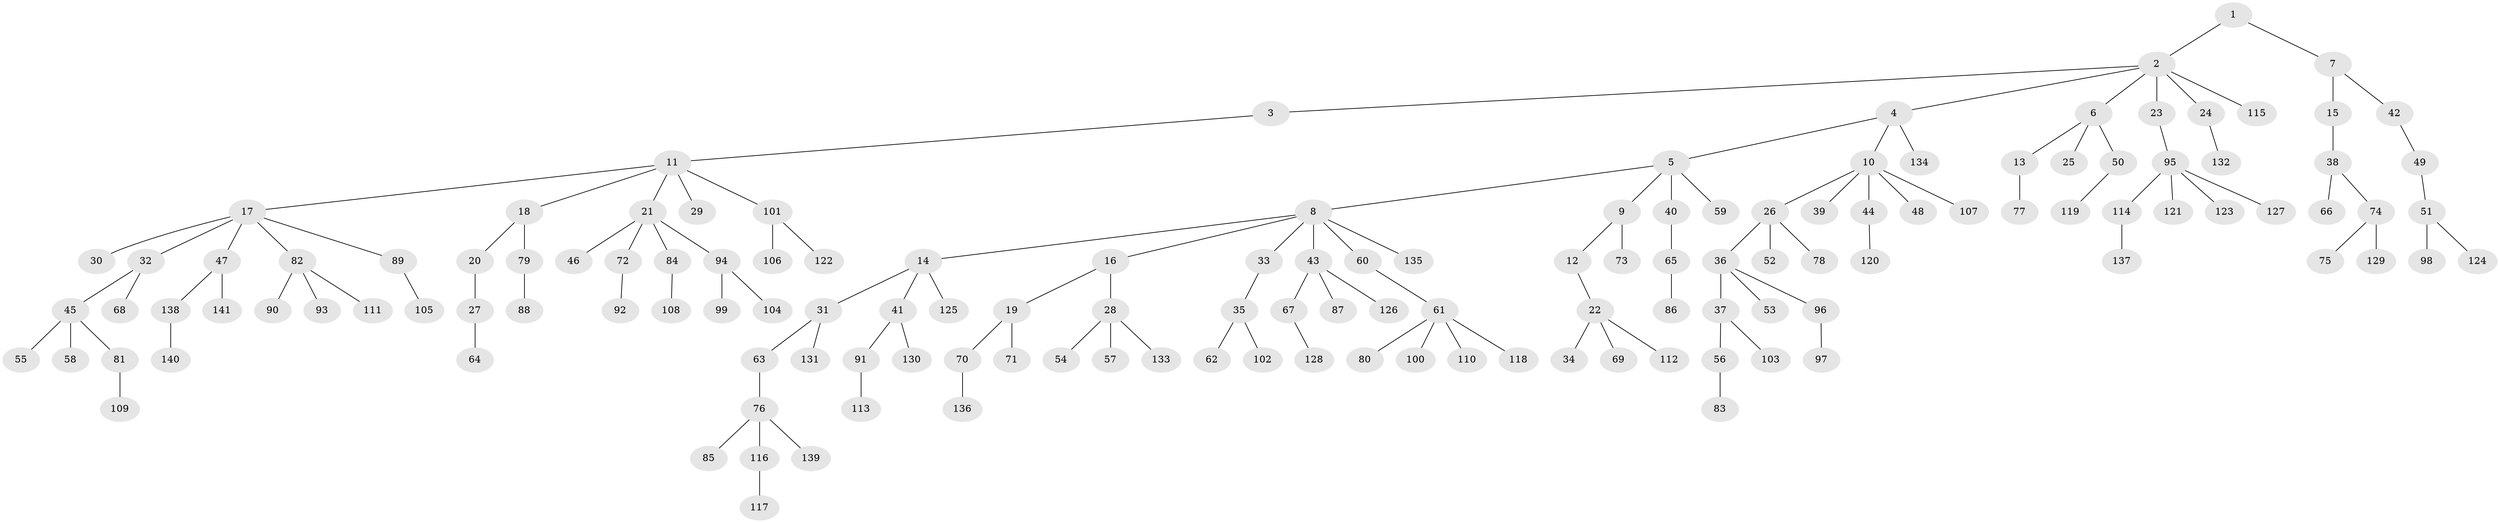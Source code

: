 // Generated by graph-tools (version 1.1) at 2025/26/03/09/25 03:26:26]
// undirected, 141 vertices, 140 edges
graph export_dot {
graph [start="1"]
  node [color=gray90,style=filled];
  1;
  2;
  3;
  4;
  5;
  6;
  7;
  8;
  9;
  10;
  11;
  12;
  13;
  14;
  15;
  16;
  17;
  18;
  19;
  20;
  21;
  22;
  23;
  24;
  25;
  26;
  27;
  28;
  29;
  30;
  31;
  32;
  33;
  34;
  35;
  36;
  37;
  38;
  39;
  40;
  41;
  42;
  43;
  44;
  45;
  46;
  47;
  48;
  49;
  50;
  51;
  52;
  53;
  54;
  55;
  56;
  57;
  58;
  59;
  60;
  61;
  62;
  63;
  64;
  65;
  66;
  67;
  68;
  69;
  70;
  71;
  72;
  73;
  74;
  75;
  76;
  77;
  78;
  79;
  80;
  81;
  82;
  83;
  84;
  85;
  86;
  87;
  88;
  89;
  90;
  91;
  92;
  93;
  94;
  95;
  96;
  97;
  98;
  99;
  100;
  101;
  102;
  103;
  104;
  105;
  106;
  107;
  108;
  109;
  110;
  111;
  112;
  113;
  114;
  115;
  116;
  117;
  118;
  119;
  120;
  121;
  122;
  123;
  124;
  125;
  126;
  127;
  128;
  129;
  130;
  131;
  132;
  133;
  134;
  135;
  136;
  137;
  138;
  139;
  140;
  141;
  1 -- 2;
  1 -- 7;
  2 -- 3;
  2 -- 4;
  2 -- 6;
  2 -- 23;
  2 -- 24;
  2 -- 115;
  3 -- 11;
  4 -- 5;
  4 -- 10;
  4 -- 134;
  5 -- 8;
  5 -- 9;
  5 -- 40;
  5 -- 59;
  6 -- 13;
  6 -- 25;
  6 -- 50;
  7 -- 15;
  7 -- 42;
  8 -- 14;
  8 -- 16;
  8 -- 33;
  8 -- 43;
  8 -- 60;
  8 -- 135;
  9 -- 12;
  9 -- 73;
  10 -- 26;
  10 -- 39;
  10 -- 44;
  10 -- 48;
  10 -- 107;
  11 -- 17;
  11 -- 18;
  11 -- 21;
  11 -- 29;
  11 -- 101;
  12 -- 22;
  13 -- 77;
  14 -- 31;
  14 -- 41;
  14 -- 125;
  15 -- 38;
  16 -- 19;
  16 -- 28;
  17 -- 30;
  17 -- 32;
  17 -- 47;
  17 -- 82;
  17 -- 89;
  18 -- 20;
  18 -- 79;
  19 -- 70;
  19 -- 71;
  20 -- 27;
  21 -- 46;
  21 -- 72;
  21 -- 84;
  21 -- 94;
  22 -- 34;
  22 -- 69;
  22 -- 112;
  23 -- 95;
  24 -- 132;
  26 -- 36;
  26 -- 52;
  26 -- 78;
  27 -- 64;
  28 -- 54;
  28 -- 57;
  28 -- 133;
  31 -- 63;
  31 -- 131;
  32 -- 45;
  32 -- 68;
  33 -- 35;
  35 -- 62;
  35 -- 102;
  36 -- 37;
  36 -- 53;
  36 -- 96;
  37 -- 56;
  37 -- 103;
  38 -- 66;
  38 -- 74;
  40 -- 65;
  41 -- 91;
  41 -- 130;
  42 -- 49;
  43 -- 67;
  43 -- 87;
  43 -- 126;
  44 -- 120;
  45 -- 55;
  45 -- 58;
  45 -- 81;
  47 -- 138;
  47 -- 141;
  49 -- 51;
  50 -- 119;
  51 -- 98;
  51 -- 124;
  56 -- 83;
  60 -- 61;
  61 -- 80;
  61 -- 100;
  61 -- 110;
  61 -- 118;
  63 -- 76;
  65 -- 86;
  67 -- 128;
  70 -- 136;
  72 -- 92;
  74 -- 75;
  74 -- 129;
  76 -- 85;
  76 -- 116;
  76 -- 139;
  79 -- 88;
  81 -- 109;
  82 -- 90;
  82 -- 93;
  82 -- 111;
  84 -- 108;
  89 -- 105;
  91 -- 113;
  94 -- 99;
  94 -- 104;
  95 -- 114;
  95 -- 121;
  95 -- 123;
  95 -- 127;
  96 -- 97;
  101 -- 106;
  101 -- 122;
  114 -- 137;
  116 -- 117;
  138 -- 140;
}
